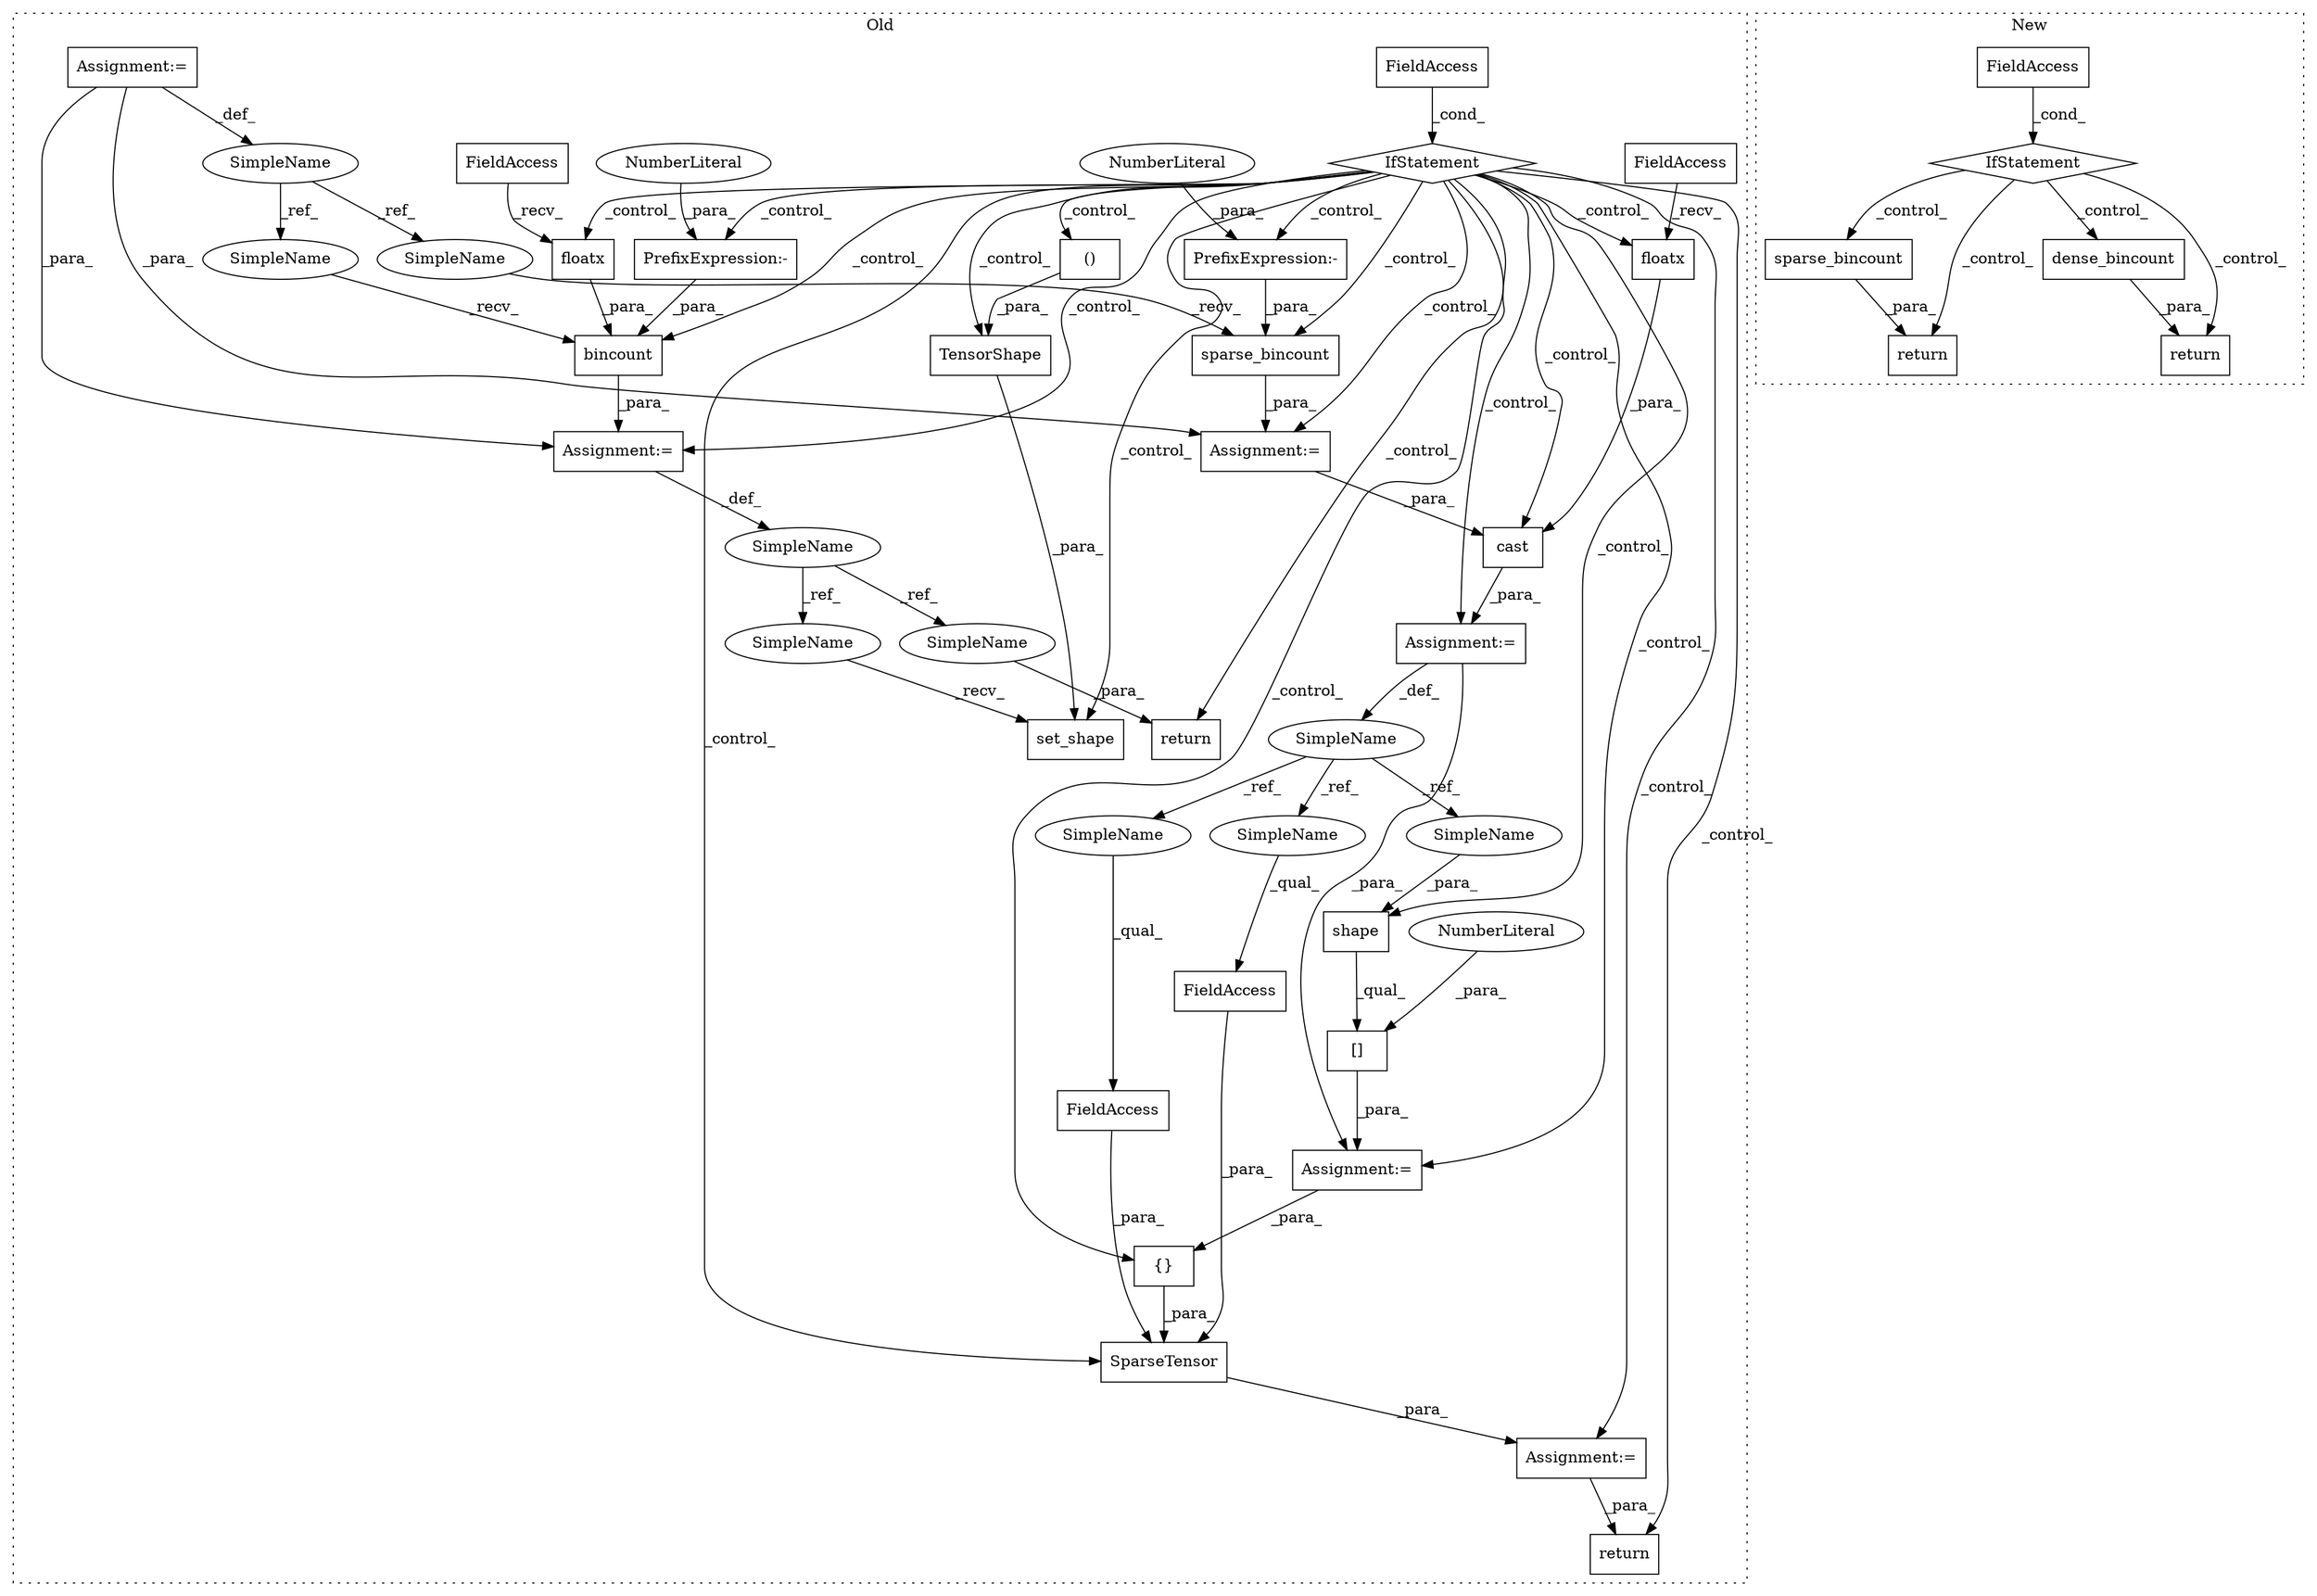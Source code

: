 digraph G {
subgraph cluster0 {
1 [label="sparse_bincount" a="32" s="9340,9413" l="16,1" shape="box"];
3 [label="Assignment:=" a="7" s="9550" l="1" shape="box"];
4 [label="return" a="41" s="9647" l="7" shape="box"];
6 [label="{}" a="4" s="9616,9637" l="1,1" shape="box"];
7 [label="[]" a="2" s="9510,9535" l="24,1" shape="box"];
8 [label="NumberLiteral" a="34" s="9534" l="1" shape="ellipse"];
9 [label="cast" a="32" s="9438,9490" l="5,1" shape="box"];
10 [label="SparseTensor" a="32" s="9565,9638" l="13,1" shape="box"];
11 [label="shape" a="32" s="9520,9532" l="6,1" shape="box"];
12 [label="SimpleName" a="42" s="9422" l="6" shape="ellipse"];
13 [label="FieldAccess" a="22" s="9578" l="14" shape="box"];
15 [label="FieldAccess" a="22" s="9593" l="13" shape="box"];
16 [label="FieldAccess" a="22" s="9298" l="12" shape="box"];
17 [label="()" a="106" s="9867" l="26" shape="box"];
18 [label="floatx" a="32" s="9482" l="8" shape="box"];
20 [label="bincount" a="32" s="9702,9809" l="9,1" shape="box"];
21 [label="FieldAccess" a="22" s="9450" l="10" shape="box"];
22 [label="floatx" a="32" s="9784" l="8" shape="box"];
23 [label="FieldAccess" a="22" s="9752" l="10" shape="box"];
25 [label="TensorShape" a="32" s="9848,9893" l="19,2" shape="box"];
26 [label="IfStatement" a="25" s="9294,9310" l="4,2" shape="diamond"];
27 [label="SimpleName" a="42" s="7147" l="12" shape="ellipse"];
28 [label="PrefixExpression:-" a="38" s="9397" l="1" shape="box"];
29 [label="NumberLiteral" a="34" s="9398" l="1" shape="ellipse"];
30 [label="set_shape" a="32" s="9825,9895" l="10,1" shape="box"];
31 [label="SimpleName" a="42" s="9682" l="6" shape="ellipse"];
32 [label="return" a="41" s="9904" l="7" shape="box"];
33 [label="Assignment:=" a="7" s="9509" l="1" shape="box"];
34 [label="Assignment:=" a="7" s="9326" l="1" shape="box"];
35 [label="Assignment:=" a="7" s="9428" l="1" shape="box"];
36 [label="PrefixExpression:-" a="38" s="9793" l="1" shape="box"];
37 [label="NumberLiteral" a="34" s="9794" l="1" shape="ellipse"];
38 [label="Assignment:=" a="7" s="9688" l="1" shape="box"];
39 [label="Assignment:=" a="7" s="7147" l="12" shape="box"];
41 [label="SimpleName" a="42" s="9578" l="6" shape="ellipse"];
42 [label="SimpleName" a="42" s="9526" l="6" shape="ellipse"];
43 [label="SimpleName" a="42" s="9593" l="6" shape="ellipse"];
44 [label="SimpleName" a="42" s="9911" l="6" shape="ellipse"];
45 [label="SimpleName" a="42" s="9818" l="6" shape="ellipse"];
46 [label="SimpleName" a="42" s="9327" l="12" shape="ellipse"];
47 [label="SimpleName" a="42" s="9689" l="12" shape="ellipse"];
label = "Old";
style="dotted";
}
subgraph cluster1 {
2 [label="sparse_bincount" a="32" s="9237,9297" l="16,1" shape="box"];
5 [label="return" a="41" s="9230" l="7" shape="box"];
14 [label="FieldAccess" a="22" s="9209" l="11" shape="box"];
19 [label="dense_bincount" a="32" s="9327,9386" l="15,1" shape="box"];
24 [label="IfStatement" a="25" s="9205,9220" l="4,2" shape="diamond"];
40 [label="return" a="41" s="9320" l="7" shape="box"];
label = "New";
style="dotted";
}
1 -> 34 [label="_para_"];
2 -> 5 [label="_para_"];
3 -> 4 [label="_para_"];
6 -> 10 [label="_para_"];
7 -> 33 [label="_para_"];
8 -> 7 [label="_para_"];
9 -> 35 [label="_para_"];
10 -> 3 [label="_para_"];
11 -> 7 [label="_qual_"];
12 -> 41 [label="_ref_"];
12 -> 43 [label="_ref_"];
12 -> 42 [label="_ref_"];
13 -> 10 [label="_para_"];
14 -> 24 [label="_cond_"];
15 -> 10 [label="_para_"];
16 -> 26 [label="_cond_"];
17 -> 25 [label="_para_"];
18 -> 9 [label="_para_"];
19 -> 40 [label="_para_"];
20 -> 38 [label="_para_"];
21 -> 18 [label="_recv_"];
22 -> 20 [label="_para_"];
23 -> 22 [label="_recv_"];
24 -> 5 [label="_control_"];
24 -> 40 [label="_control_"];
24 -> 2 [label="_control_"];
24 -> 19 [label="_control_"];
25 -> 30 [label="_para_"];
26 -> 6 [label="_control_"];
26 -> 18 [label="_control_"];
26 -> 34 [label="_control_"];
26 -> 38 [label="_control_"];
26 -> 11 [label="_control_"];
26 -> 30 [label="_control_"];
26 -> 10 [label="_control_"];
26 -> 35 [label="_control_"];
26 -> 3 [label="_control_"];
26 -> 17 [label="_control_"];
26 -> 28 [label="_control_"];
26 -> 4 [label="_control_"];
26 -> 36 [label="_control_"];
26 -> 20 [label="_control_"];
26 -> 1 [label="_control_"];
26 -> 9 [label="_control_"];
26 -> 25 [label="_control_"];
26 -> 32 [label="_control_"];
26 -> 22 [label="_control_"];
26 -> 33 [label="_control_"];
27 -> 47 [label="_ref_"];
27 -> 46 [label="_ref_"];
28 -> 1 [label="_para_"];
29 -> 28 [label="_para_"];
31 -> 44 [label="_ref_"];
31 -> 45 [label="_ref_"];
33 -> 6 [label="_para_"];
34 -> 9 [label="_para_"];
35 -> 33 [label="_para_"];
35 -> 12 [label="_def_"];
36 -> 20 [label="_para_"];
37 -> 36 [label="_para_"];
38 -> 31 [label="_def_"];
39 -> 38 [label="_para_"];
39 -> 34 [label="_para_"];
39 -> 27 [label="_def_"];
41 -> 13 [label="_qual_"];
42 -> 11 [label="_para_"];
43 -> 15 [label="_qual_"];
44 -> 32 [label="_para_"];
45 -> 30 [label="_recv_"];
46 -> 1 [label="_recv_"];
47 -> 20 [label="_recv_"];
}